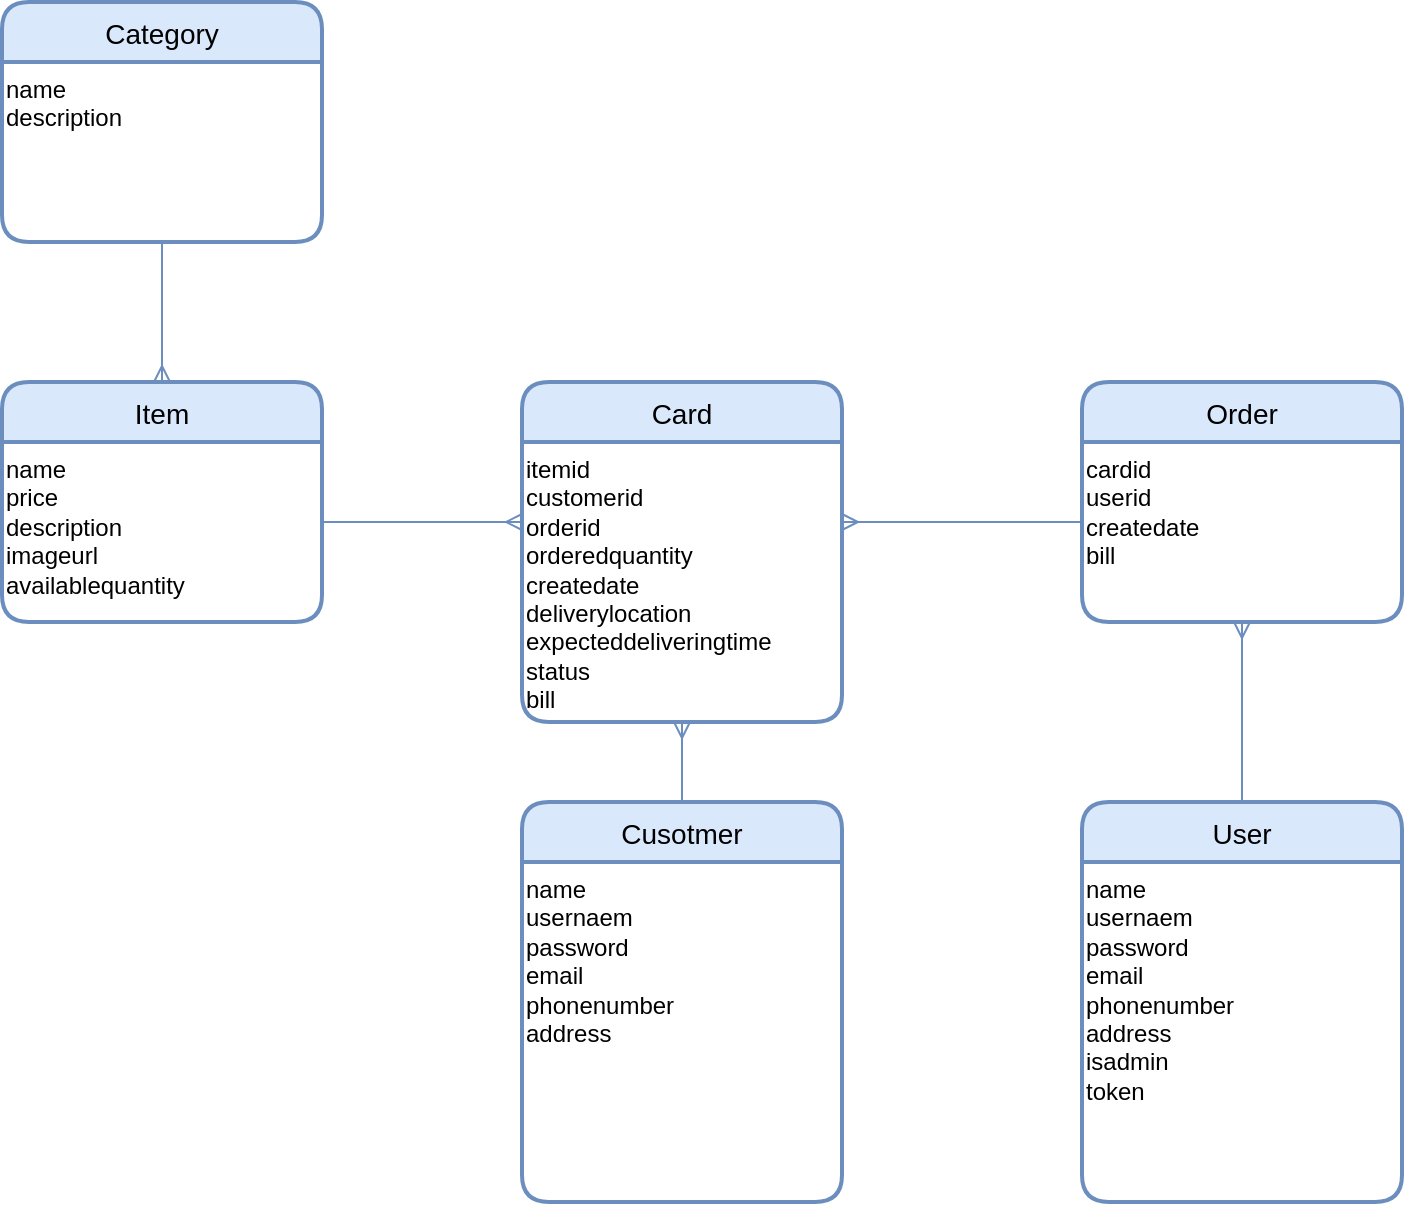<mxfile version="20.8.5" type="github">
  <diagram name="Page-1" id="efa7a0a1-bf9b-a30e-e6df-94a7791c09e9">
    <mxGraphModel dx="2260" dy="775" grid="1" gridSize="10" guides="1" tooltips="1" connect="1" arrows="1" fold="1" page="1" pageScale="1" pageWidth="826" pageHeight="1169" background="none" math="0" shadow="0">
      <root>
        <mxCell id="0" />
        <mxCell id="1" parent="0" />
        <mxCell id="02wVrcLedgZYj7KOv3-K-115" value="Item" style="swimlane;childLayout=stackLayout;horizontal=1;startSize=30;horizontalStack=0;rounded=1;fontSize=14;fontStyle=0;strokeWidth=2;resizeParent=0;resizeLast=1;shadow=0;dashed=0;align=center;fillColor=#dae8fc;strokeColor=#6c8ebf;verticalAlign=middle;" vertex="1" parent="1">
          <mxGeometry x="-520" y="360" width="160" height="120" as="geometry" />
        </mxCell>
        <mxCell id="02wVrcLedgZYj7KOv3-K-116" value="name&lt;br&gt;price&lt;br&gt;description&lt;br&gt;imageurl&lt;br&gt;availablequantity" style="text;html=1;align=left;verticalAlign=top;resizable=0;points=[];autosize=1;strokeColor=none;fillColor=none;" vertex="1" parent="02wVrcLedgZYj7KOv3-K-115">
          <mxGeometry y="30" width="160" height="90" as="geometry" />
        </mxCell>
        <mxCell id="02wVrcLedgZYj7KOv3-K-117" value="Order" style="swimlane;childLayout=stackLayout;horizontal=1;startSize=30;horizontalStack=0;rounded=1;fontSize=14;fontStyle=0;strokeWidth=2;resizeParent=0;resizeLast=1;shadow=0;dashed=0;align=center;fillColor=#dae8fc;strokeColor=#6c8ebf;" vertex="1" parent="1">
          <mxGeometry x="20" y="360" width="160" height="120" as="geometry" />
        </mxCell>
        <mxCell id="02wVrcLedgZYj7KOv3-K-118" value="cardid&lt;br&gt;userid&lt;br&gt;createdate&lt;br&gt;bill" style="text;html=1;align=left;verticalAlign=top;resizable=0;points=[];autosize=1;strokeColor=none;fillColor=none;" vertex="1" parent="02wVrcLedgZYj7KOv3-K-117">
          <mxGeometry y="30" width="160" height="90" as="geometry" />
        </mxCell>
        <mxCell id="02wVrcLedgZYj7KOv3-K-119" value="Cusotmer" style="swimlane;childLayout=stackLayout;horizontal=1;startSize=30;horizontalStack=0;rounded=1;fontSize=14;fontStyle=0;strokeWidth=2;resizeParent=0;resizeLast=1;shadow=0;dashed=0;align=center;fillColor=#dae8fc;strokeColor=#6c8ebf;" vertex="1" parent="1">
          <mxGeometry x="-260" y="570" width="160" height="200" as="geometry" />
        </mxCell>
        <mxCell id="02wVrcLedgZYj7KOv3-K-120" value="name&lt;br&gt;usernaem&lt;br&gt;password&lt;br&gt;email&lt;br&gt;phonenumber&lt;br&gt;address&lt;br&gt;" style="text;html=1;align=left;verticalAlign=top;resizable=0;points=[];autosize=1;strokeColor=none;fillColor=none;" vertex="1" parent="02wVrcLedgZYj7KOv3-K-119">
          <mxGeometry y="30" width="160" height="170" as="geometry" />
        </mxCell>
        <mxCell id="02wVrcLedgZYj7KOv3-K-121" value="Category" style="swimlane;childLayout=stackLayout;horizontal=1;startSize=30;horizontalStack=0;rounded=1;fontSize=14;fontStyle=0;strokeWidth=2;resizeParent=0;resizeLast=1;shadow=0;dashed=0;align=center;fillColor=#dae8fc;strokeColor=#6c8ebf;" vertex="1" parent="1">
          <mxGeometry x="-520" y="170" width="160" height="120" as="geometry" />
        </mxCell>
        <mxCell id="02wVrcLedgZYj7KOv3-K-122" value="name&lt;br&gt;description&amp;nbsp;" style="text;html=1;align=left;verticalAlign=top;resizable=0;points=[];autosize=1;strokeColor=none;fillColor=none;" vertex="1" parent="02wVrcLedgZYj7KOv3-K-121">
          <mxGeometry y="30" width="160" height="90" as="geometry" />
        </mxCell>
        <mxCell id="02wVrcLedgZYj7KOv3-K-123" value="User" style="swimlane;childLayout=stackLayout;horizontal=1;startSize=30;horizontalStack=0;rounded=1;fontSize=14;fontStyle=0;strokeWidth=2;resizeParent=0;resizeLast=1;shadow=0;dashed=0;align=center;fillColor=#dae8fc;strokeColor=#6c8ebf;" vertex="1" parent="1">
          <mxGeometry x="20" y="570" width="160" height="200" as="geometry" />
        </mxCell>
        <mxCell id="02wVrcLedgZYj7KOv3-K-124" value="name&lt;br&gt;usernaem&lt;br&gt;password&lt;br&gt;email&lt;br&gt;phonenumber&lt;br&gt;address&lt;br&gt;isadmin&lt;br&gt;token" style="text;html=1;align=left;verticalAlign=top;resizable=0;points=[];autosize=1;strokeColor=none;fillColor=none;" vertex="1" parent="02wVrcLedgZYj7KOv3-K-123">
          <mxGeometry y="30" width="160" height="170" as="geometry" />
        </mxCell>
        <mxCell id="02wVrcLedgZYj7KOv3-K-125" value="" style="fontSize=12;html=1;endArrow=ERmany;rounded=0;exitX=0.5;exitY=1;exitDx=0;exitDy=0;entryX=0.5;entryY=0;entryDx=0;entryDy=0;fillColor=#dae8fc;strokeColor=#6c8ebf;" edge="1" parent="1" source="02wVrcLedgZYj7KOv3-K-121" target="02wVrcLedgZYj7KOv3-K-115">
          <mxGeometry width="100" height="100" relative="1" as="geometry">
            <mxPoint x="-150" y="490" as="sourcePoint" />
            <mxPoint x="-50" y="390" as="targetPoint" />
          </mxGeometry>
        </mxCell>
        <mxCell id="02wVrcLedgZYj7KOv3-K-126" value="" style="fontSize=12;html=1;endArrow=ERmany;rounded=0;fillColor=#dae8fc;strokeColor=#6c8ebf;" edge="1" parent="1">
          <mxGeometry width="100" height="100" relative="1" as="geometry">
            <mxPoint x="-360" y="430" as="sourcePoint" />
            <mxPoint x="-260" y="430" as="targetPoint" />
            <Array as="points">
              <mxPoint x="-310" y="430" />
            </Array>
          </mxGeometry>
        </mxCell>
        <mxCell id="02wVrcLedgZYj7KOv3-K-127" value="Card" style="swimlane;childLayout=stackLayout;horizontal=1;startSize=30;horizontalStack=0;rounded=1;fontSize=14;fontStyle=0;strokeWidth=2;resizeParent=0;resizeLast=1;shadow=0;dashed=0;align=center;fillColor=#dae8fc;strokeColor=#6c8ebf;" vertex="1" parent="1">
          <mxGeometry x="-260" y="360" width="160" height="170" as="geometry">
            <mxRectangle x="260" y="250" width="60" height="30" as="alternateBounds" />
          </mxGeometry>
        </mxCell>
        <mxCell id="02wVrcLedgZYj7KOv3-K-128" value="itemid&lt;br&gt;customerid&lt;br&gt;orderid&lt;br&gt;orderedquantity&lt;br&gt;createdate&lt;br&gt;deliverylocation&lt;br&gt;expecteddeliveringtime&lt;br&gt;status&lt;br&gt;bill" style="text;html=1;align=left;verticalAlign=top;resizable=0;points=[];autosize=1;strokeColor=none;fillColor=none;" vertex="1" parent="02wVrcLedgZYj7KOv3-K-127">
          <mxGeometry y="30" width="160" height="140" as="geometry" />
        </mxCell>
        <mxCell id="02wVrcLedgZYj7KOv3-K-129" value="" style="fontSize=12;html=1;endArrow=ERmany;rounded=0;entryX=0.5;entryY=1;entryDx=0;entryDy=0;fillColor=#dae8fc;strokeColor=#6c8ebf;" edge="1" parent="1" target="02wVrcLedgZYj7KOv3-K-127">
          <mxGeometry width="100" height="100" relative="1" as="geometry">
            <mxPoint x="-180" y="570" as="sourcePoint" />
            <mxPoint x="-250" y="440" as="targetPoint" />
          </mxGeometry>
        </mxCell>
        <mxCell id="02wVrcLedgZYj7KOv3-K-130" value="" style="fontSize=12;html=1;endArrow=ERmany;rounded=0;fillColor=#dae8fc;strokeColor=#6c8ebf;" edge="1" parent="1">
          <mxGeometry width="100" height="100" relative="1" as="geometry">
            <mxPoint x="20" y="430" as="sourcePoint" />
            <mxPoint x="-100" y="430" as="targetPoint" />
          </mxGeometry>
        </mxCell>
        <mxCell id="02wVrcLedgZYj7KOv3-K-131" value="" style="fontSize=12;html=1;endArrow=ERmany;rounded=0;fillColor=#dae8fc;strokeColor=#6c8ebf;exitX=0.5;exitY=0;exitDx=0;exitDy=0;" edge="1" parent="1" source="02wVrcLedgZYj7KOv3-K-123">
          <mxGeometry width="100" height="100" relative="1" as="geometry">
            <mxPoint x="104" y="560" as="sourcePoint" />
            <mxPoint x="100" y="480" as="targetPoint" />
          </mxGeometry>
        </mxCell>
      </root>
    </mxGraphModel>
  </diagram>
</mxfile>
